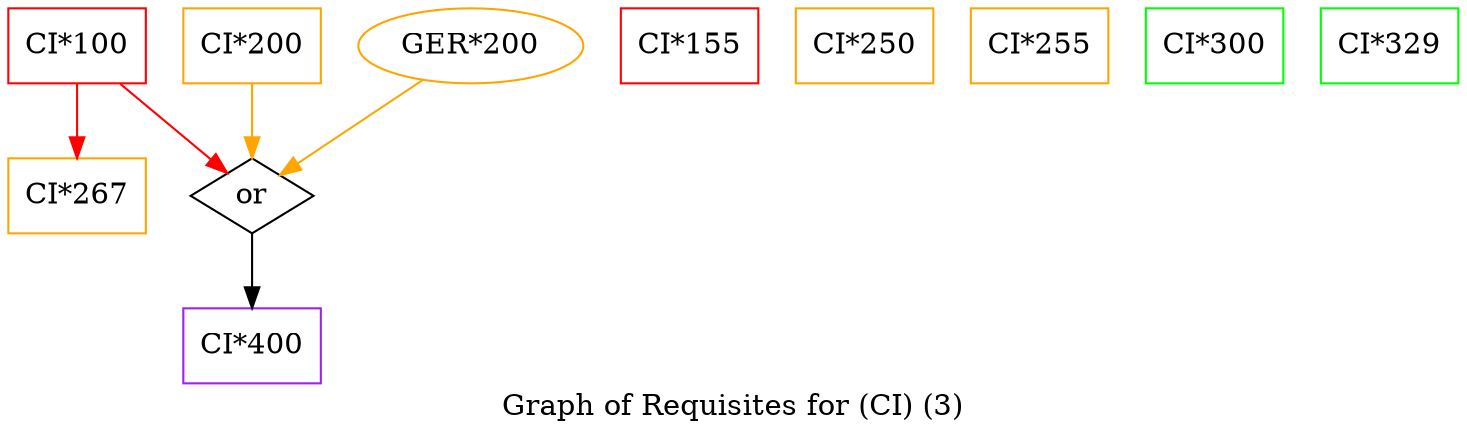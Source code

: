 strict digraph "" {
	graph [bb="0,0,696,203",
		label="Graph of Requisites for (CI) (3)",
		lheight=0.21,
		lp="348,11.5",
		lwidth=3.08
	];
	node [label="\N"];
	"CI*100"	[color=red,
		height=0.5,
		pos="33,185",
		shape=box,
		width=0.91667];
	"CI*267"	[color=orange,
		height=0.5,
		pos="33,113",
		shape=box,
		width=0.91667];
	"CI*100" -> "CI*267"	[color=red,
		pos="e,33,131.1 33,166.7 33,158.98 33,149.71 33,141.11"];
	or191	[height=0.5,
		label=or,
		pos="117,113",
		shape=diamond,
		width=0.81703];
	"CI*100" -> or191	[color=red,
		pos="e,105.03,123.98 53.764,166.7 66.995,155.67 84.043,141.46 97.103,130.58"];
	"CI*400"	[color=purple,
		height=0.5,
		pos="117,41",
		shape=box,
		width=0.91667];
	or191 -> "CI*400"	[pos="e,117,59.104 117,94.697 117,86.983 117,77.712 117,69.112"];
	"CI*155"	[color=red,
		height=0.5,
		pos="327,185",
		shape=box,
		width=0.91667];
	"CI*200"	[color=orange,
		height=0.5,
		pos="117,185",
		shape=box,
		width=0.91667];
	"CI*200" -> or191	[color=orange,
		pos="e,117,131.1 117,166.7 117,158.98 117,149.71 117,141.11"];
	"CI*250"	[color=orange,
		height=0.5,
		pos="411,185",
		shape=box,
		width=0.91667];
	"CI*255"	[color=orange,
		height=0.5,
		pos="495,185",
		shape=box,
		width=0.91667];
	"CI*300"	[color=green,
		height=0.5,
		pos="579,185",
		shape=box,
		width=0.91667];
	"CI*329"	[color=green,
		height=0.5,
		pos="663,185",
		shape=box,
		width=0.91667];
	"GER*200"	[color=orange,
		height=0.5,
		pos="222,185",
		width=1.4985];
	"GER*200" -> or191	[color=orange,
		pos="e,130.37,122.92 198.96,168.64 181.07,156.71 156.43,140.29 138.85,128.57"];
}
